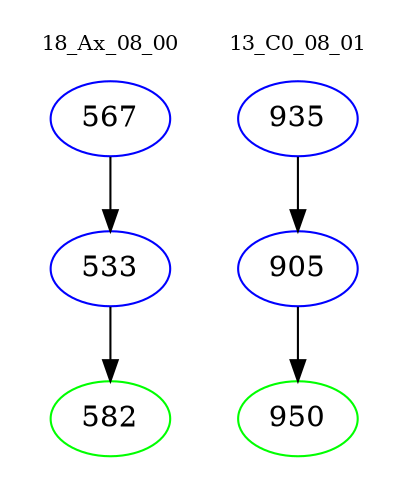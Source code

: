 digraph{
subgraph cluster_0 {
color = white
label = "18_Ax_08_00";
fontsize=10;
T0_567 [label="567", color="blue"]
T0_567 -> T0_533 [color="black"]
T0_533 [label="533", color="blue"]
T0_533 -> T0_582 [color="black"]
T0_582 [label="582", color="green"]
}
subgraph cluster_1 {
color = white
label = "13_C0_08_01";
fontsize=10;
T1_935 [label="935", color="blue"]
T1_935 -> T1_905 [color="black"]
T1_905 [label="905", color="blue"]
T1_905 -> T1_950 [color="black"]
T1_950 [label="950", color="green"]
}
}
